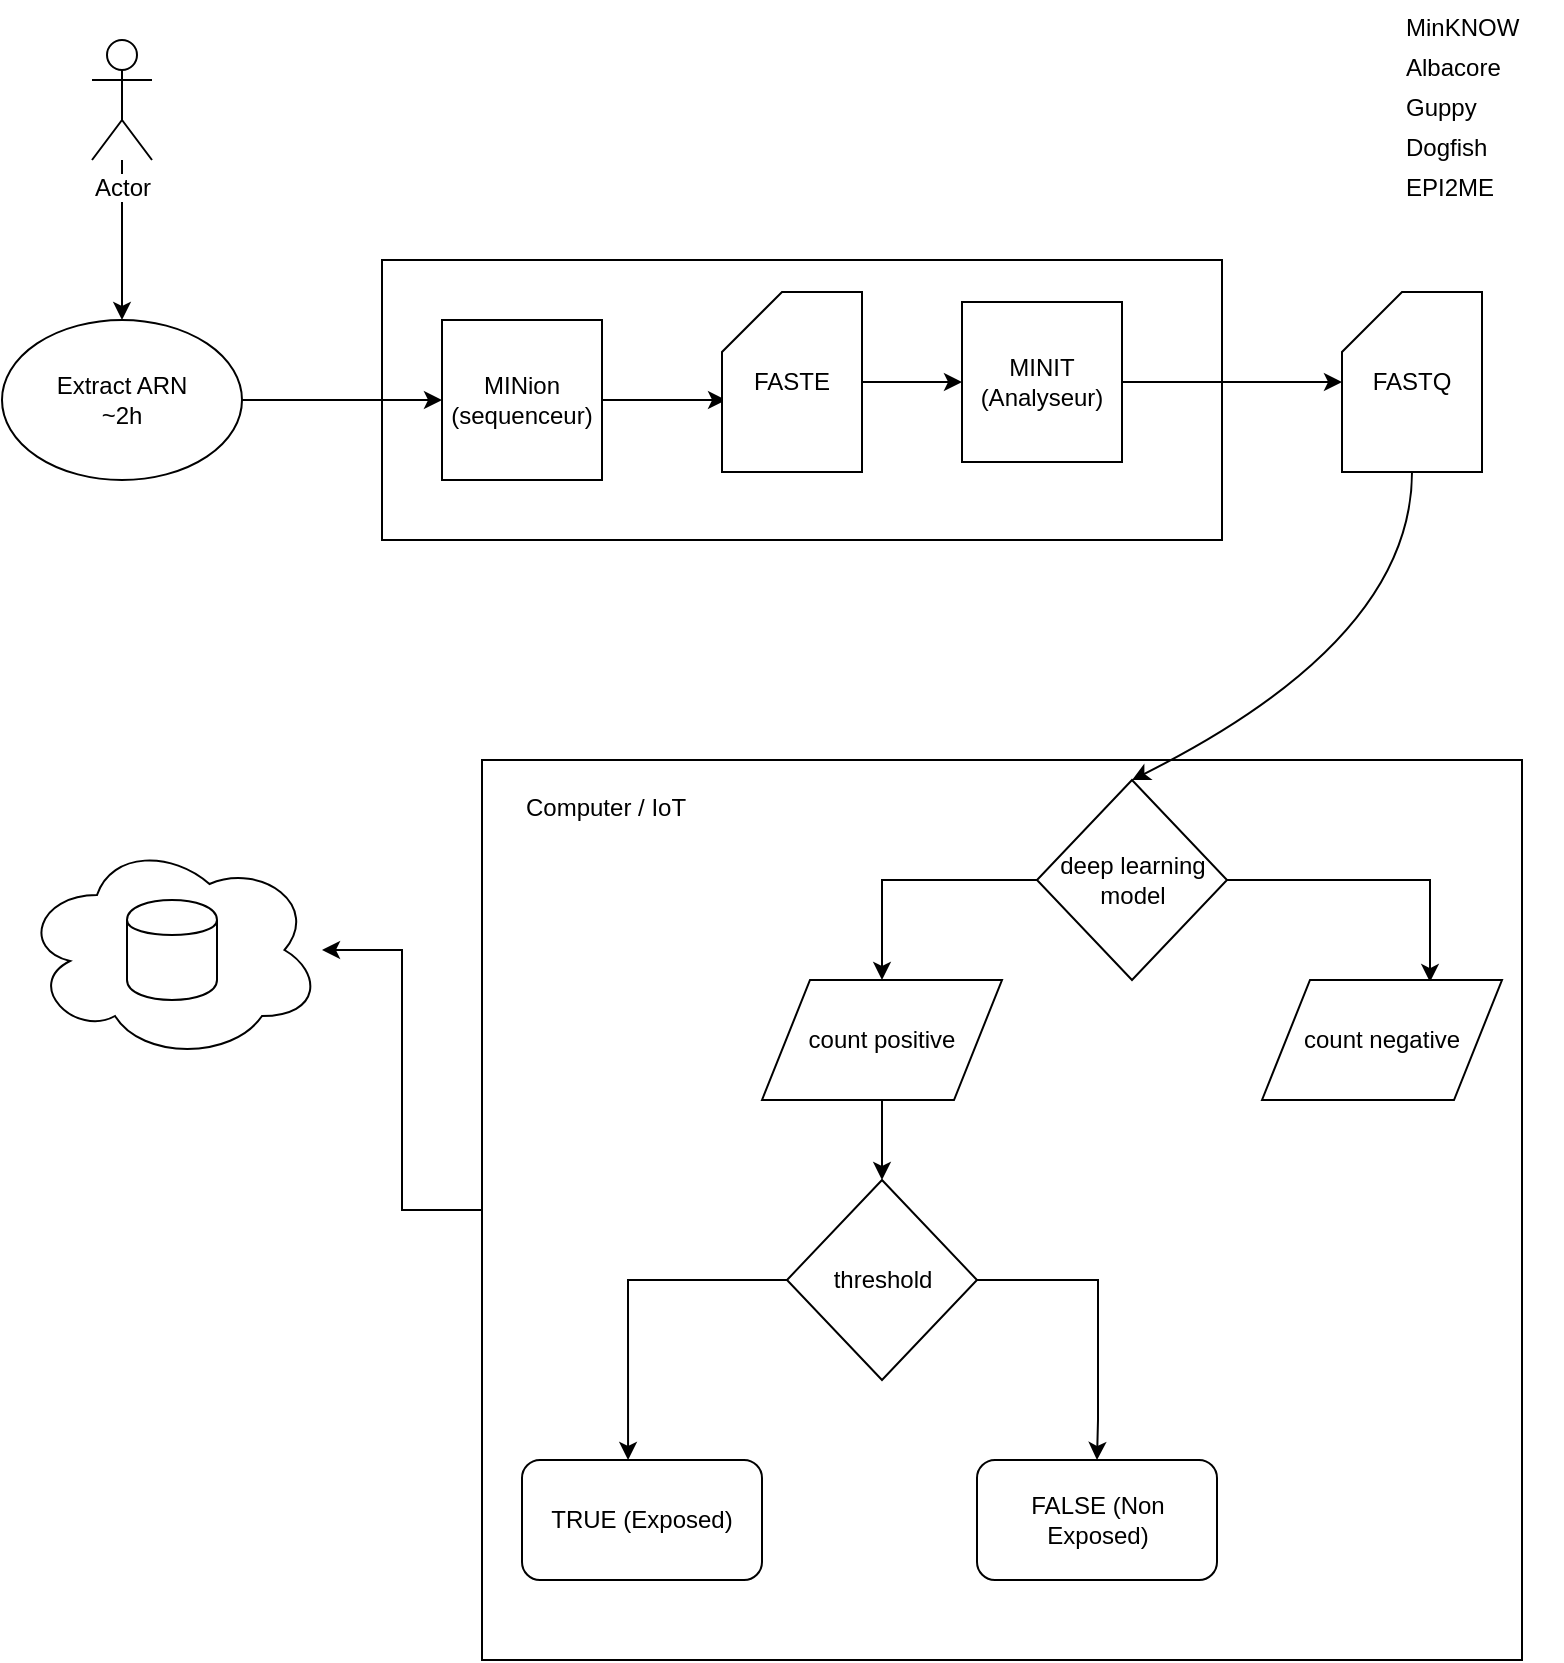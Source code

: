 <mxfile version="12.6.7" type="github" pages="2">
  <diagram id="ujQmndBPoqBAfW98BkzE" name="Page-1">
    <mxGraphModel dx="1422" dy="762" grid="1" gridSize="10" guides="1" tooltips="1" connect="1" arrows="1" fold="1" page="1" pageScale="1" pageWidth="827" pageHeight="1169" math="0" shadow="0">
      <root>
        <mxCell id="0"/>
        <mxCell id="1" parent="0"/>
        <mxCell id="l8zXHQ4sVV2pXBSZA7vw-4" style="edgeStyle=orthogonalEdgeStyle;rounded=0;orthogonalLoop=1;jettySize=auto;html=1;" edge="1" parent="1" source="98VA6hJYpfYDWjeQ7W6r-46" target="l8zXHQ4sVV2pXBSZA7vw-2">
          <mxGeometry relative="1" as="geometry"/>
        </mxCell>
        <mxCell id="98VA6hJYpfYDWjeQ7W6r-46" value="" style="rounded=0;whiteSpace=wrap;html=1;" parent="1" vertex="1">
          <mxGeometry x="260" y="390" width="520" height="450" as="geometry"/>
        </mxCell>
        <mxCell id="98VA6hJYpfYDWjeQ7W6r-24" value="" style="rounded=0;whiteSpace=wrap;html=1;" parent="1" vertex="1">
          <mxGeometry x="210" y="140" width="420" height="140" as="geometry"/>
        </mxCell>
        <mxCell id="98VA6hJYpfYDWjeQ7W6r-6" style="edgeStyle=orthogonalEdgeStyle;rounded=0;orthogonalLoop=1;jettySize=auto;html=1;entryX=0.029;entryY=0.6;entryDx=0;entryDy=0;entryPerimeter=0;" parent="1" source="98VA6hJYpfYDWjeQ7W6r-1" target="98VA6hJYpfYDWjeQ7W6r-5" edge="1">
          <mxGeometry relative="1" as="geometry"/>
        </mxCell>
        <mxCell id="98VA6hJYpfYDWjeQ7W6r-1" value="MINion (sequenceur)" style="whiteSpace=wrap;html=1;aspect=fixed;" parent="1" vertex="1">
          <mxGeometry x="240" y="170" width="80" height="80" as="geometry"/>
        </mxCell>
        <mxCell id="98VA6hJYpfYDWjeQ7W6r-8" style="edgeStyle=orthogonalEdgeStyle;rounded=0;orthogonalLoop=1;jettySize=auto;html=1;" parent="1" source="98VA6hJYpfYDWjeQ7W6r-2" target="98VA6hJYpfYDWjeQ7W6r-4" edge="1">
          <mxGeometry relative="1" as="geometry"/>
        </mxCell>
        <mxCell id="98VA6hJYpfYDWjeQ7W6r-2" value="MINIT (Analyseur)" style="whiteSpace=wrap;html=1;aspect=fixed;" parent="1" vertex="1">
          <mxGeometry x="500" y="161" width="80" height="80" as="geometry"/>
        </mxCell>
        <mxCell id="98VA6hJYpfYDWjeQ7W6r-4" value="FASTQ" style="shape=card;whiteSpace=wrap;html=1;" parent="1" vertex="1">
          <mxGeometry x="690" y="156" width="70" height="90" as="geometry"/>
        </mxCell>
        <mxCell id="98VA6hJYpfYDWjeQ7W6r-20" style="edgeStyle=orthogonalEdgeStyle;rounded=0;orthogonalLoop=1;jettySize=auto;html=1;entryX=0;entryY=0.5;entryDx=0;entryDy=0;" parent="1" source="98VA6hJYpfYDWjeQ7W6r-5" target="98VA6hJYpfYDWjeQ7W6r-2" edge="1">
          <mxGeometry relative="1" as="geometry"/>
        </mxCell>
        <mxCell id="98VA6hJYpfYDWjeQ7W6r-5" value="FASTE" style="shape=card;whiteSpace=wrap;html=1;" parent="1" vertex="1">
          <mxGeometry x="380" y="156" width="70" height="90" as="geometry"/>
        </mxCell>
        <mxCell id="98VA6hJYpfYDWjeQ7W6r-11" value="TRUE (Exposed)" style="rounded=1;whiteSpace=wrap;html=1;" parent="1" vertex="1">
          <mxGeometry x="280" y="740" width="120" height="60" as="geometry"/>
        </mxCell>
        <mxCell id="98VA6hJYpfYDWjeQ7W6r-26" value="MinKNOW" style="text;html=1;" parent="1" vertex="1">
          <mxGeometry x="720" y="10" width="80" height="30" as="geometry"/>
        </mxCell>
        <mxCell id="98VA6hJYpfYDWjeQ7W6r-27" value="Albacore" style="text;html=1;" parent="1" vertex="1">
          <mxGeometry x="720" y="30" width="70" height="30" as="geometry"/>
        </mxCell>
        <mxCell id="98VA6hJYpfYDWjeQ7W6r-28" value="Guppy" style="text;html=1;" parent="1" vertex="1">
          <mxGeometry x="720" y="50" width="60" height="30" as="geometry"/>
        </mxCell>
        <mxCell id="98VA6hJYpfYDWjeQ7W6r-29" value="Dogfish" style="text;html=1;" parent="1" vertex="1">
          <mxGeometry x="720" y="70" width="70" height="30" as="geometry"/>
        </mxCell>
        <mxCell id="98VA6hJYpfYDWjeQ7W6r-30" value="EPI2ME" style="text;html=1;" parent="1" vertex="1">
          <mxGeometry x="720" y="90" width="70" height="30" as="geometry"/>
        </mxCell>
        <mxCell id="98VA6hJYpfYDWjeQ7W6r-33" style="edgeStyle=orthogonalEdgeStyle;rounded=0;orthogonalLoop=1;jettySize=auto;html=1;entryX=0.5;entryY=0;entryDx=0;entryDy=0;" parent="1" source="98VA6hJYpfYDWjeQ7W6r-31" target="98VA6hJYpfYDWjeQ7W6r-32" edge="1">
          <mxGeometry relative="1" as="geometry"/>
        </mxCell>
        <mxCell id="98VA6hJYpfYDWjeQ7W6r-37" style="edgeStyle=orthogonalEdgeStyle;rounded=0;orthogonalLoop=1;jettySize=auto;html=1;entryX=0.7;entryY=0.017;entryDx=0;entryDy=0;entryPerimeter=0;" parent="1" source="98VA6hJYpfYDWjeQ7W6r-31" target="98VA6hJYpfYDWjeQ7W6r-34" edge="1">
          <mxGeometry relative="1" as="geometry"/>
        </mxCell>
        <mxCell id="98VA6hJYpfYDWjeQ7W6r-31" value="deep learning model" style="rhombus;whiteSpace=wrap;html=1;" parent="1" vertex="1">
          <mxGeometry x="537.5" y="400" width="95" height="100" as="geometry"/>
        </mxCell>
        <mxCell id="98VA6hJYpfYDWjeQ7W6r-42" style="edgeStyle=orthogonalEdgeStyle;rounded=0;orthogonalLoop=1;jettySize=auto;html=1;" parent="1" source="98VA6hJYpfYDWjeQ7W6r-32" target="98VA6hJYpfYDWjeQ7W6r-40" edge="1">
          <mxGeometry relative="1" as="geometry"/>
        </mxCell>
        <mxCell id="98VA6hJYpfYDWjeQ7W6r-32" value="count positive" style="shape=parallelogram;perimeter=parallelogramPerimeter;whiteSpace=wrap;html=1;" parent="1" vertex="1">
          <mxGeometry x="400" y="500" width="120" height="60" as="geometry"/>
        </mxCell>
        <mxCell id="98VA6hJYpfYDWjeQ7W6r-34" value="count negative" style="shape=parallelogram;perimeter=parallelogramPerimeter;whiteSpace=wrap;html=1;" parent="1" vertex="1">
          <mxGeometry x="650" y="500" width="120" height="60" as="geometry"/>
        </mxCell>
        <mxCell id="98VA6hJYpfYDWjeQ7W6r-52" style="edgeStyle=orthogonalEdgeStyle;rounded=0;orthogonalLoop=1;jettySize=auto;html=1;" parent="1" source="98VA6hJYpfYDWjeQ7W6r-38" target="98VA6hJYpfYDWjeQ7W6r-49" edge="1">
          <mxGeometry relative="1" as="geometry"/>
        </mxCell>
        <mxCell id="98VA6hJYpfYDWjeQ7W6r-38" value="Actor" style="shape=umlActor;verticalLabelPosition=bottom;labelBackgroundColor=#ffffff;verticalAlign=top;html=1;outlineConnect=0;" parent="1" vertex="1">
          <mxGeometry x="65" y="30" width="30" height="60" as="geometry"/>
        </mxCell>
        <mxCell id="98VA6hJYpfYDWjeQ7W6r-43" style="edgeStyle=orthogonalEdgeStyle;rounded=0;orthogonalLoop=1;jettySize=auto;html=1;entryX=0.442;entryY=0;entryDx=0;entryDy=0;entryPerimeter=0;" parent="1" source="98VA6hJYpfYDWjeQ7W6r-40" target="98VA6hJYpfYDWjeQ7W6r-11" edge="1">
          <mxGeometry relative="1" as="geometry"/>
        </mxCell>
        <mxCell id="98VA6hJYpfYDWjeQ7W6r-44" style="edgeStyle=orthogonalEdgeStyle;rounded=0;orthogonalLoop=1;jettySize=auto;html=1;entryX=0.5;entryY=0;entryDx=0;entryDy=0;" parent="1" source="98VA6hJYpfYDWjeQ7W6r-40" target="98VA6hJYpfYDWjeQ7W6r-41" edge="1">
          <mxGeometry relative="1" as="geometry">
            <Array as="points">
              <mxPoint x="568" y="650"/>
              <mxPoint x="568" y="720"/>
            </Array>
          </mxGeometry>
        </mxCell>
        <mxCell id="98VA6hJYpfYDWjeQ7W6r-40" value="threshold" style="rhombus;whiteSpace=wrap;html=1;" parent="1" vertex="1">
          <mxGeometry x="412.5" y="600" width="95" height="100" as="geometry"/>
        </mxCell>
        <mxCell id="98VA6hJYpfYDWjeQ7W6r-41" value="FALSE (Non Exposed)" style="rounded=1;whiteSpace=wrap;html=1;" parent="1" vertex="1">
          <mxGeometry x="507.5" y="740" width="120" height="60" as="geometry"/>
        </mxCell>
        <mxCell id="98VA6hJYpfYDWjeQ7W6r-47" value="Computer / IoT" style="text;html=1;" parent="1" vertex="1">
          <mxGeometry x="280" y="400" width="100" height="30" as="geometry"/>
        </mxCell>
        <mxCell id="98VA6hJYpfYDWjeQ7W6r-54" style="edgeStyle=orthogonalEdgeStyle;rounded=0;orthogonalLoop=1;jettySize=auto;html=1;entryX=0;entryY=0.5;entryDx=0;entryDy=0;" parent="1" source="98VA6hJYpfYDWjeQ7W6r-49" target="98VA6hJYpfYDWjeQ7W6r-1" edge="1">
          <mxGeometry relative="1" as="geometry"/>
        </mxCell>
        <mxCell id="98VA6hJYpfYDWjeQ7W6r-49" value="Extract ARN&lt;br&gt;~2h" style="ellipse;whiteSpace=wrap;html=1;" parent="1" vertex="1">
          <mxGeometry x="20" y="170" width="120" height="80" as="geometry"/>
        </mxCell>
        <mxCell id="98VA6hJYpfYDWjeQ7W6r-56" value="" style="curved=1;endArrow=classic;html=1;exitX=0.5;exitY=1;exitDx=0;exitDy=0;exitPerimeter=0;entryX=0.5;entryY=0;entryDx=0;entryDy=0;" parent="1" source="98VA6hJYpfYDWjeQ7W6r-4" target="98VA6hJYpfYDWjeQ7W6r-31" edge="1">
          <mxGeometry width="50" height="50" relative="1" as="geometry">
            <mxPoint x="20" y="910" as="sourcePoint"/>
            <mxPoint x="70" y="860" as="targetPoint"/>
            <Array as="points">
              <mxPoint x="725" y="330"/>
            </Array>
          </mxGeometry>
        </mxCell>
        <mxCell id="l8zXHQ4sVV2pXBSZA7vw-2" value="" style="ellipse;shape=cloud;whiteSpace=wrap;html=1;" vertex="1" parent="1">
          <mxGeometry x="30" y="430" width="150" height="110" as="geometry"/>
        </mxCell>
        <mxCell id="l8zXHQ4sVV2pXBSZA7vw-3" value="" style="shape=cylinder;whiteSpace=wrap;html=1;boundedLbl=1;backgroundOutline=1;" vertex="1" parent="1">
          <mxGeometry x="82.5" y="460" width="45" height="50" as="geometry"/>
        </mxCell>
      </root>
    </mxGraphModel>
  </diagram>
  <diagram id="H2L93UayS13_AR7tk5RQ" name="Page-2">
    <mxGraphModel dx="2249" dy="762" grid="1" gridSize="10" guides="1" tooltips="1" connect="1" arrows="1" fold="1" page="1" pageScale="1" pageWidth="827" pageHeight="1169" math="0" shadow="0">
      <root>
        <mxCell id="LxJfRQowJBb71PeR8Ep8-0"/>
        <mxCell id="LxJfRQowJBb71PeR8Ep8-1" parent="LxJfRQowJBb71PeR8Ep8-0"/>
        <mxCell id="LxJfRQowJBb71PeR8Ep8-2" value="Not Exposed" style="ellipse;whiteSpace=wrap;html=1;aspect=fixed;" vertex="1" parent="LxJfRQowJBb71PeR8Ep8-1">
          <mxGeometry x="-660" y="270" width="180" height="180" as="geometry"/>
        </mxCell>
        <mxCell id="pM58KcYyNEOIzUU7H8k1-0" style="edgeStyle=orthogonalEdgeStyle;rounded=0;orthogonalLoop=1;jettySize=auto;html=1;" edge="1" parent="LxJfRQowJBb71PeR8Ep8-1" source="LxJfRQowJBb71PeR8Ep8-3" target="LxJfRQowJBb71PeR8Ep8-2">
          <mxGeometry relative="1" as="geometry"/>
        </mxCell>
        <mxCell id="pM58KcYyNEOIzUU7H8k1-1" style="edgeStyle=orthogonalEdgeStyle;rounded=0;orthogonalLoop=1;jettySize=auto;html=1;" edge="1" parent="LxJfRQowJBb71PeR8Ep8-1" source="LxJfRQowJBb71PeR8Ep8-3" target="LxJfRQowJBb71PeR8Ep8-4">
          <mxGeometry relative="1" as="geometry"/>
        </mxCell>
        <mxCell id="LxJfRQowJBb71PeR8Ep8-3" value="FASTQs" style="rounded=1;whiteSpace=wrap;html=1;" vertex="1" parent="LxJfRQowJBb71PeR8Ep8-1">
          <mxGeometry x="-680" y="40" width="620" height="170" as="geometry"/>
        </mxCell>
        <mxCell id="LxJfRQowJBb71PeR8Ep8-4" value="Exposed" style="ellipse;whiteSpace=wrap;html=1;aspect=fixed;" vertex="1" parent="LxJfRQowJBb71PeR8Ep8-1">
          <mxGeometry x="-280" y="270" width="180" height="180" as="geometry"/>
        </mxCell>
        <mxCell id="LxJfRQowJBb71PeR8Ep8-5" value="DEEP LEARNING MODEL (99%)" style="ellipse;whiteSpace=wrap;html=1;" vertex="1" parent="LxJfRQowJBb71PeR8Ep8-1">
          <mxGeometry x="-430" y="500" width="120" height="80" as="geometry"/>
        </mxCell>
      </root>
    </mxGraphModel>
  </diagram>
</mxfile>
